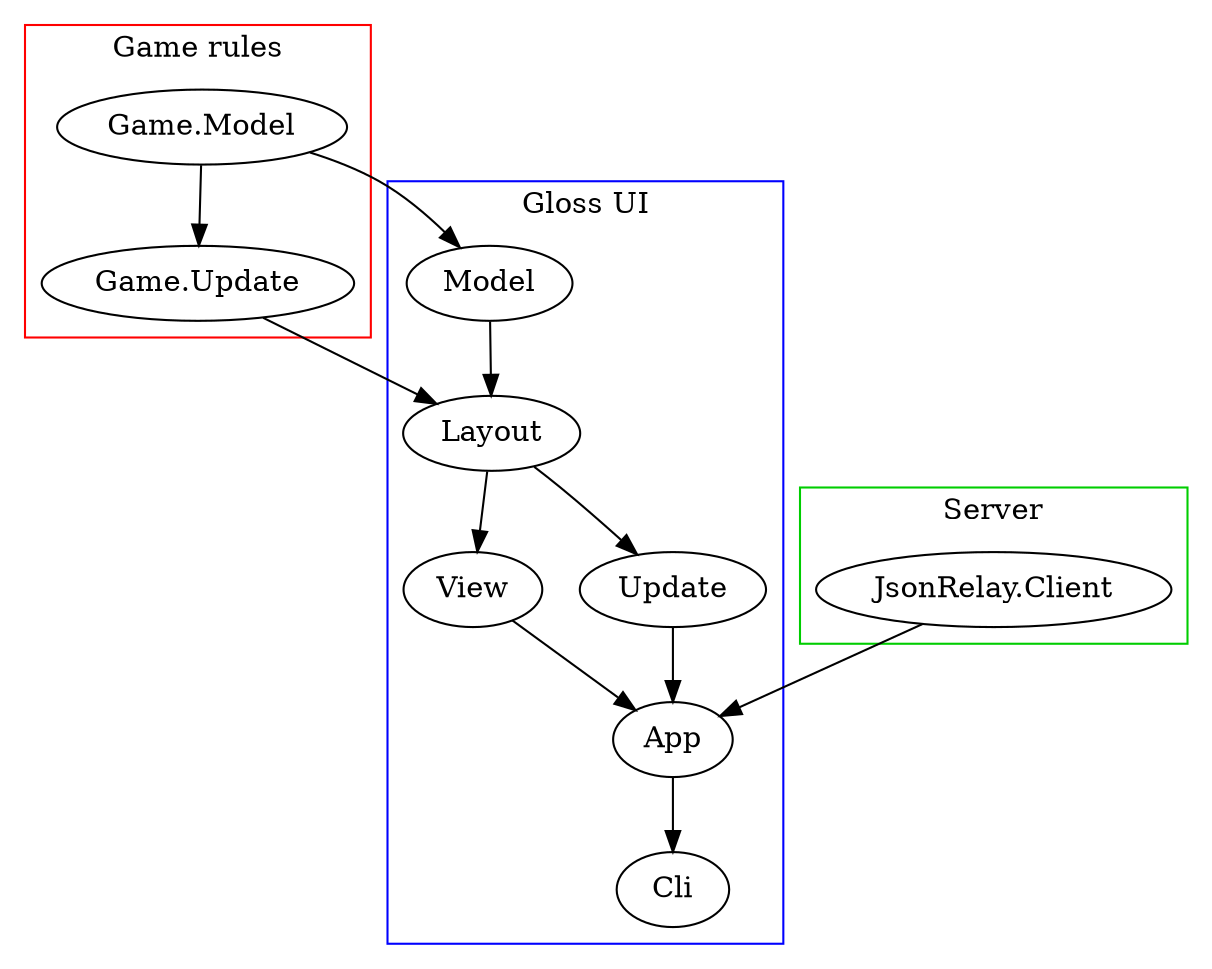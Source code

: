 digraph {

  subgraph cluster_1 {
    label="Game rules"
    color=red
    "Game.Model" -> "Game.Update"
  }

  subgraph cluster_2 {
    label="Gloss UI"
    color=blue

    { rank=n; View } // Show View to the left of Update

    "Game.Model" -> Model
    "Game.Update" -> Layout
    Model -> Layout
    Layout -> Update
    Layout -> View
    Update -> App
    View -> App
    App -> Cli
  }

  subgraph cluster_3 {
    label="Server"
    color=green3
    "JsonRelay.Client" -> "App"
  }
}
